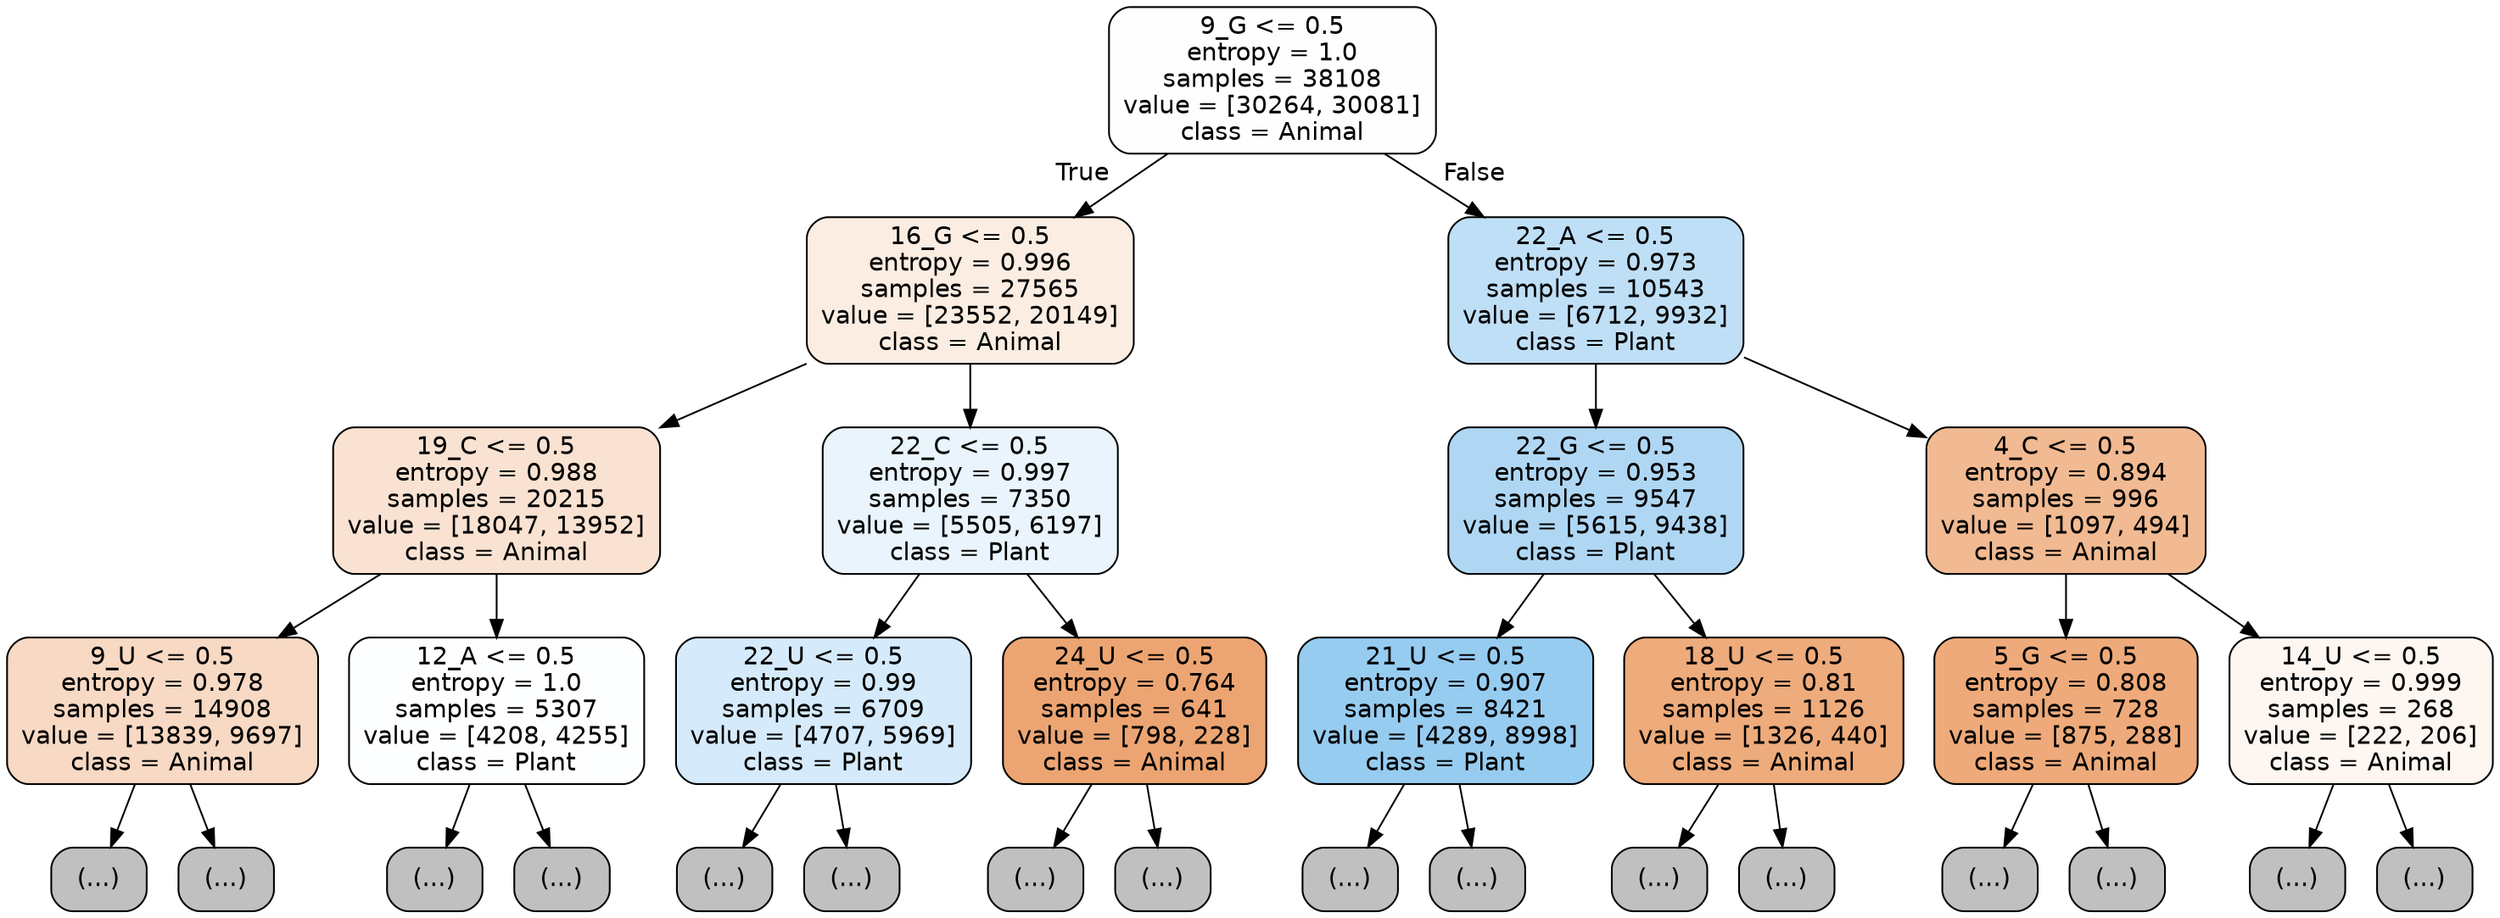 digraph Tree {
node [shape=box, style="filled, rounded", color="black", fontname="helvetica"] ;
edge [fontname="helvetica"] ;
0 [label="9_G <= 0.5\nentropy = 1.0\nsamples = 38108\nvalue = [30264, 30081]\nclass = Animal", fillcolor="#fffefe"] ;
1 [label="16_G <= 0.5\nentropy = 0.996\nsamples = 27565\nvalue = [23552, 20149]\nclass = Animal", fillcolor="#fbede2"] ;
0 -> 1 [labeldistance=2.5, labelangle=45, headlabel="True"] ;
2 [label="19_C <= 0.5\nentropy = 0.988\nsamples = 20215\nvalue = [18047, 13952]\nclass = Animal", fillcolor="#f9e2d2"] ;
1 -> 2 ;
3 [label="9_U <= 0.5\nentropy = 0.978\nsamples = 14908\nvalue = [13839, 9697]\nclass = Animal", fillcolor="#f7d9c4"] ;
2 -> 3 ;
4 [label="(...)", fillcolor="#C0C0C0"] ;
3 -> 4 ;
4287 [label="(...)", fillcolor="#C0C0C0"] ;
3 -> 4287 ;
6890 [label="12_A <= 0.5\nentropy = 1.0\nsamples = 5307\nvalue = [4208, 4255]\nclass = Plant", fillcolor="#fdfeff"] ;
2 -> 6890 ;
6891 [label="(...)", fillcolor="#C0C0C0"] ;
6890 -> 6891 ;
8694 [label="(...)", fillcolor="#C0C0C0"] ;
6890 -> 8694 ;
9221 [label="22_C <= 0.5\nentropy = 0.997\nsamples = 7350\nvalue = [5505, 6197]\nclass = Plant", fillcolor="#e9f4fc"] ;
1 -> 9221 ;
9222 [label="22_U <= 0.5\nentropy = 0.99\nsamples = 6709\nvalue = [4707, 5969]\nclass = Plant", fillcolor="#d5eafa"] ;
9221 -> 9222 ;
9223 [label="(...)", fillcolor="#C0C0C0"] ;
9222 -> 9223 ;
11602 [label="(...)", fillcolor="#C0C0C0"] ;
9222 -> 11602 ;
12013 [label="24_U <= 0.5\nentropy = 0.764\nsamples = 641\nvalue = [798, 228]\nclass = Animal", fillcolor="#eca572"] ;
9221 -> 12013 ;
12014 [label="(...)", fillcolor="#C0C0C0"] ;
12013 -> 12014 ;
12309 [label="(...)", fillcolor="#C0C0C0"] ;
12013 -> 12309 ;
12326 [label="22_A <= 0.5\nentropy = 0.973\nsamples = 10543\nvalue = [6712, 9932]\nclass = Plant", fillcolor="#bfdff7"] ;
0 -> 12326 [labeldistance=2.5, labelangle=-45, headlabel="False"] ;
12327 [label="22_G <= 0.5\nentropy = 0.953\nsamples = 9547\nvalue = [5615, 9438]\nclass = Plant", fillcolor="#afd7f4"] ;
12326 -> 12327 ;
12328 [label="21_U <= 0.5\nentropy = 0.907\nsamples = 8421\nvalue = [4289, 8998]\nclass = Plant", fillcolor="#97ccf1"] ;
12327 -> 12328 ;
12329 [label="(...)", fillcolor="#C0C0C0"] ;
12328 -> 12329 ;
14974 [label="(...)", fillcolor="#C0C0C0"] ;
12328 -> 14974 ;
15661 [label="18_U <= 0.5\nentropy = 0.81\nsamples = 1126\nvalue = [1326, 440]\nclass = Animal", fillcolor="#eeab7b"] ;
12327 -> 15661 ;
15662 [label="(...)", fillcolor="#C0C0C0"] ;
15661 -> 15662 ;
16027 [label="(...)", fillcolor="#C0C0C0"] ;
15661 -> 16027 ;
16162 [label="4_C <= 0.5\nentropy = 0.894\nsamples = 996\nvalue = [1097, 494]\nclass = Animal", fillcolor="#f1ba92"] ;
12326 -> 16162 ;
16163 [label="5_G <= 0.5\nentropy = 0.808\nsamples = 728\nvalue = [875, 288]\nclass = Animal", fillcolor="#eeaa7a"] ;
16162 -> 16163 ;
16164 [label="(...)", fillcolor="#C0C0C0"] ;
16163 -> 16164 ;
16417 [label="(...)", fillcolor="#C0C0C0"] ;
16163 -> 16417 ;
16522 [label="14_U <= 0.5\nentropy = 0.999\nsamples = 268\nvalue = [222, 206]\nclass = Animal", fillcolor="#fdf6f1"] ;
16162 -> 16522 ;
16523 [label="(...)", fillcolor="#C0C0C0"] ;
16522 -> 16523 ;
16602 [label="(...)", fillcolor="#C0C0C0"] ;
16522 -> 16602 ;
}